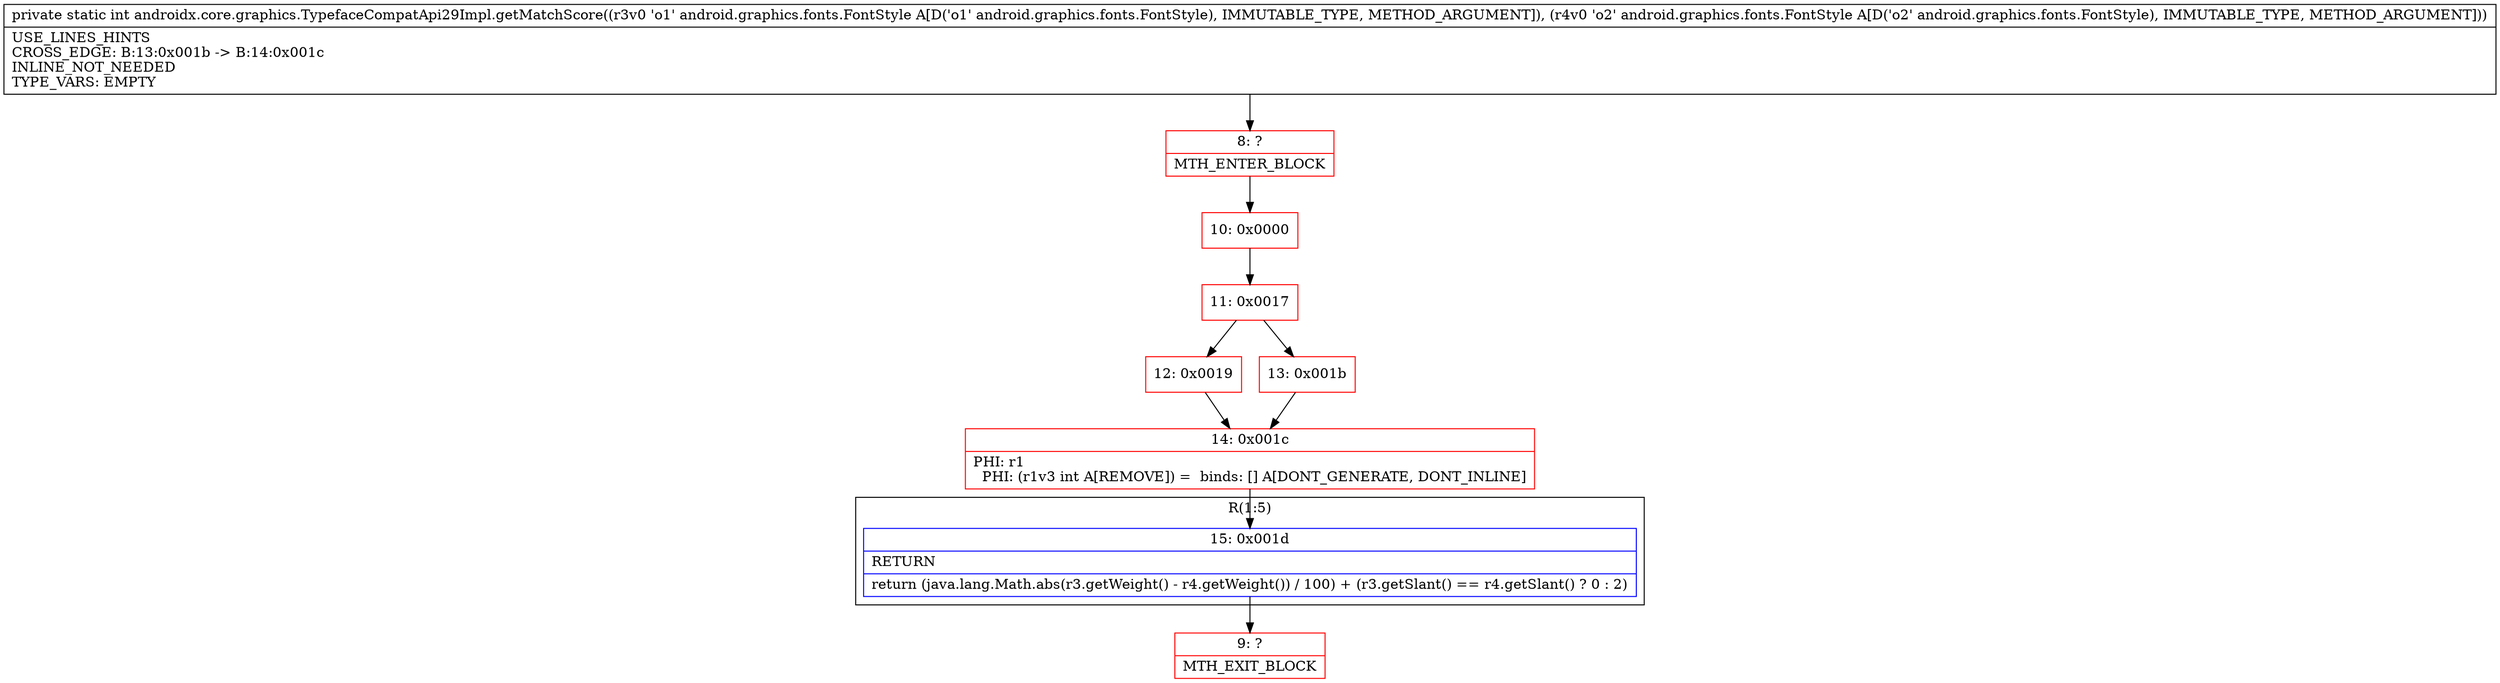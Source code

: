 digraph "CFG forandroidx.core.graphics.TypefaceCompatApi29Impl.getMatchScore(Landroid\/graphics\/fonts\/FontStyle;Landroid\/graphics\/fonts\/FontStyle;)I" {
subgraph cluster_Region_1607235362 {
label = "R(1:5)";
node [shape=record,color=blue];
Node_15 [shape=record,label="{15\:\ 0x001d|RETURN\l|return (java.lang.Math.abs(r3.getWeight() \- r4.getWeight()) \/ 100) + (r3.getSlant() == r4.getSlant() ? 0 : 2)\l}"];
}
Node_8 [shape=record,color=red,label="{8\:\ ?|MTH_ENTER_BLOCK\l}"];
Node_10 [shape=record,color=red,label="{10\:\ 0x0000}"];
Node_11 [shape=record,color=red,label="{11\:\ 0x0017}"];
Node_12 [shape=record,color=red,label="{12\:\ 0x0019}"];
Node_14 [shape=record,color=red,label="{14\:\ 0x001c|PHI: r1 \l  PHI: (r1v3 int A[REMOVE]) =  binds: [] A[DONT_GENERATE, DONT_INLINE]\l}"];
Node_9 [shape=record,color=red,label="{9\:\ ?|MTH_EXIT_BLOCK\l}"];
Node_13 [shape=record,color=red,label="{13\:\ 0x001b}"];
MethodNode[shape=record,label="{private static int androidx.core.graphics.TypefaceCompatApi29Impl.getMatchScore((r3v0 'o1' android.graphics.fonts.FontStyle A[D('o1' android.graphics.fonts.FontStyle), IMMUTABLE_TYPE, METHOD_ARGUMENT]), (r4v0 'o2' android.graphics.fonts.FontStyle A[D('o2' android.graphics.fonts.FontStyle), IMMUTABLE_TYPE, METHOD_ARGUMENT]))  | USE_LINES_HINTS\lCROSS_EDGE: B:13:0x001b \-\> B:14:0x001c\lINLINE_NOT_NEEDED\lTYPE_VARS: EMPTY\l}"];
MethodNode -> Node_8;Node_15 -> Node_9;
Node_8 -> Node_10;
Node_10 -> Node_11;
Node_11 -> Node_12;
Node_11 -> Node_13;
Node_12 -> Node_14;
Node_14 -> Node_15;
Node_13 -> Node_14;
}


